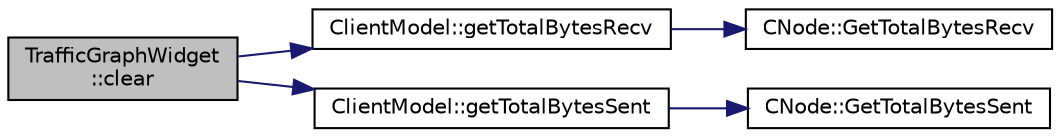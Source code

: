 digraph "TrafficGraphWidget::clear"
{
  edge [fontname="Helvetica",fontsize="10",labelfontname="Helvetica",labelfontsize="10"];
  node [fontname="Helvetica",fontsize="10",shape=record];
  rankdir="LR";
  Node7 [label="TrafficGraphWidget\l::clear",height=0.2,width=0.4,color="black", fillcolor="grey75", style="filled", fontcolor="black"];
  Node7 -> Node8 [color="midnightblue",fontsize="10",style="solid",fontname="Helvetica"];
  Node8 [label="ClientModel::getTotalBytesRecv",height=0.2,width=0.4,color="black", fillcolor="white", style="filled",URL="$df/d25/class_client_model.html#a3ecd021e48073debd6dfeb90fdb3e7bd"];
  Node8 -> Node9 [color="midnightblue",fontsize="10",style="solid",fontname="Helvetica"];
  Node9 [label="CNode::GetTotalBytesRecv",height=0.2,width=0.4,color="black", fillcolor="white", style="filled",URL="$d1/d64/class_c_node.html#a1988b63b48fdc9b72014bdf9588b0168"];
  Node7 -> Node10 [color="midnightblue",fontsize="10",style="solid",fontname="Helvetica"];
  Node10 [label="ClientModel::getTotalBytesSent",height=0.2,width=0.4,color="black", fillcolor="white", style="filled",URL="$df/d25/class_client_model.html#a53cd536b119e49b0fab9c95d13a247ed"];
  Node10 -> Node11 [color="midnightblue",fontsize="10",style="solid",fontname="Helvetica"];
  Node11 [label="CNode::GetTotalBytesSent",height=0.2,width=0.4,color="black", fillcolor="white", style="filled",URL="$d1/d64/class_c_node.html#af318a64e7ddad50d1e1b6fc123a5f0b9"];
}
